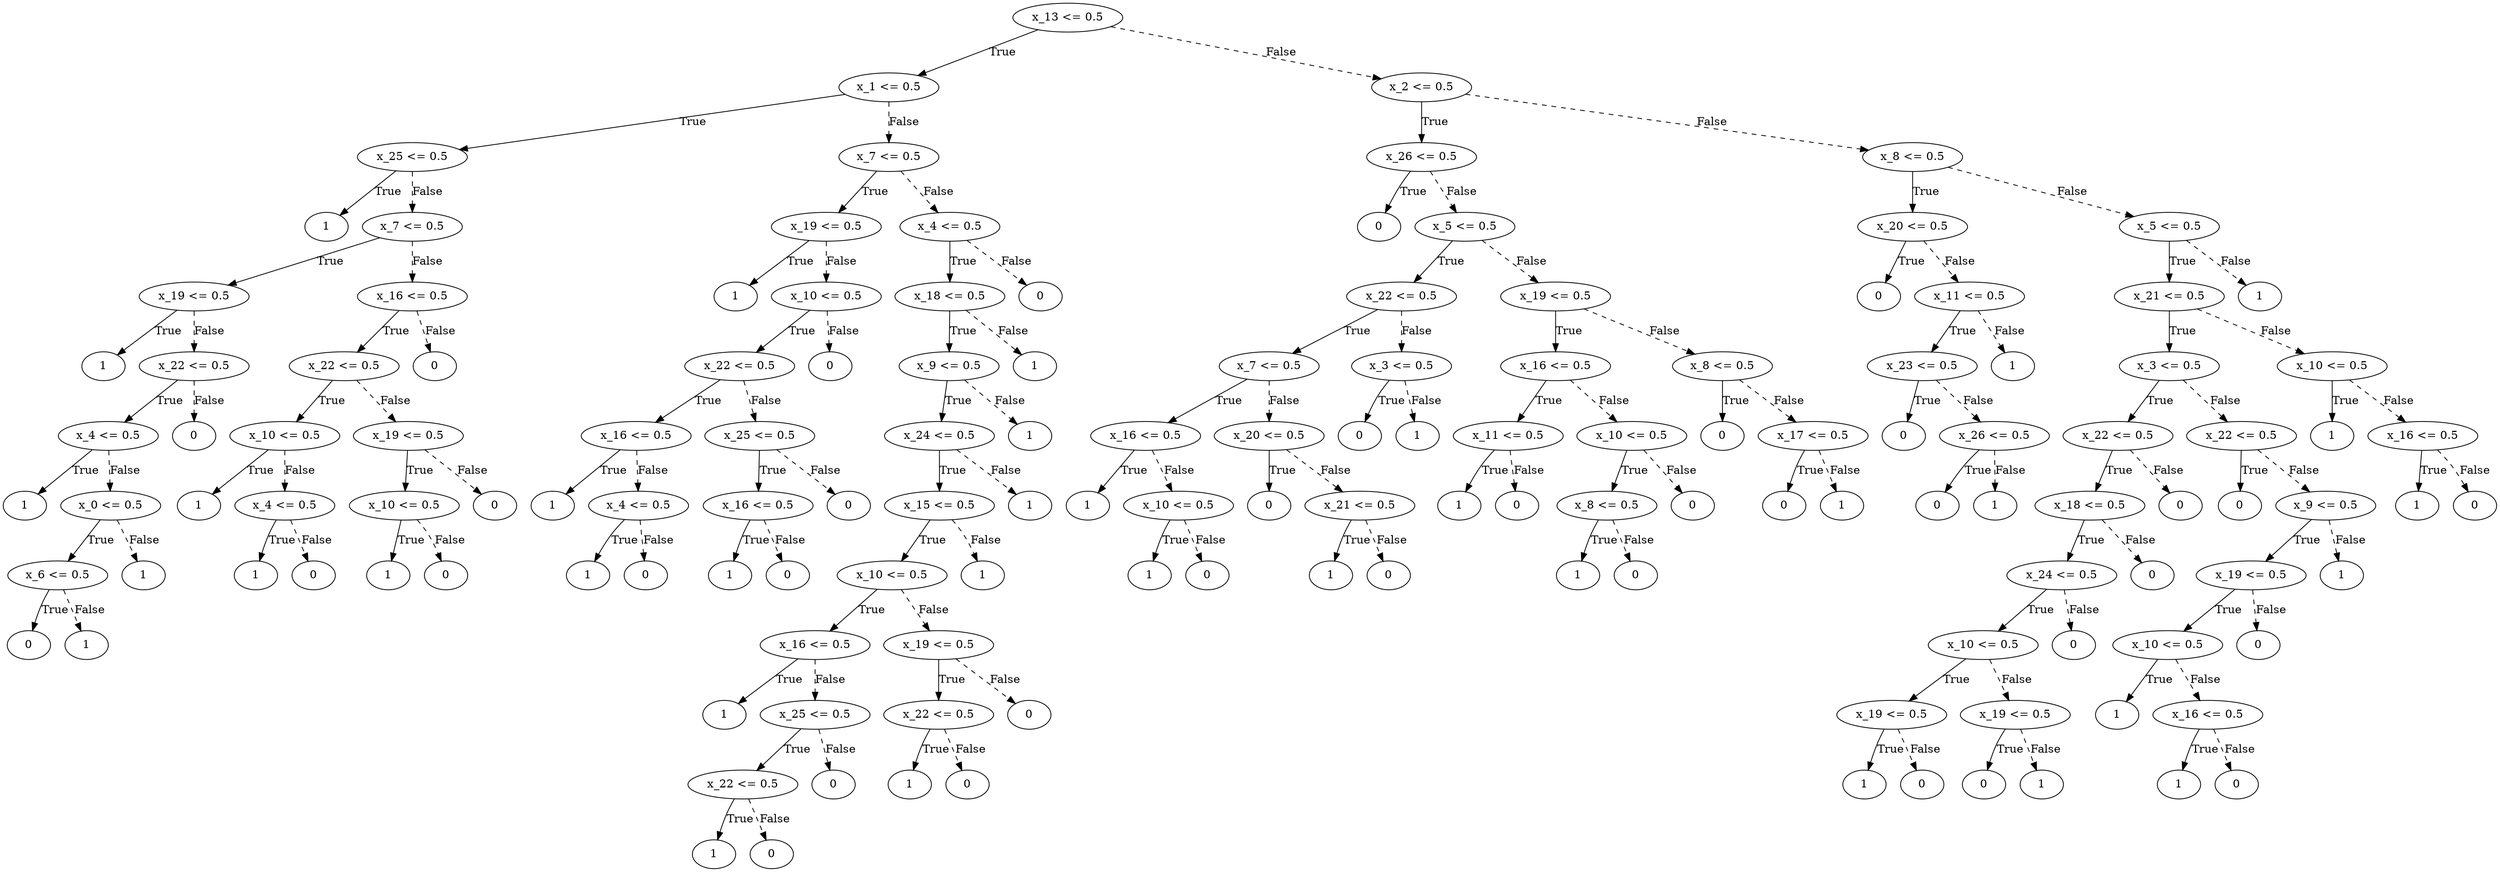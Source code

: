digraph {
0 [label="x_13 <= 0.5"];
1 [label="x_1 <= 0.5"];
2 [label="x_25 <= 0.5"];
3 [label="1"];
2 -> 3 [label="True"];
4 [label="x_7 <= 0.5"];
5 [label="x_19 <= 0.5"];
6 [label="1"];
5 -> 6 [label="True"];
7 [label="x_22 <= 0.5"];
8 [label="x_4 <= 0.5"];
9 [label="1"];
8 -> 9 [label="True"];
10 [label="x_0 <= 0.5"];
11 [label="x_6 <= 0.5"];
12 [label="0"];
11 -> 12 [label="True"];
13 [label="1"];
11 -> 13 [style="dashed", label="False"];
10 -> 11 [label="True"];
14 [label="1"];
10 -> 14 [style="dashed", label="False"];
8 -> 10 [style="dashed", label="False"];
7 -> 8 [label="True"];
15 [label="0"];
7 -> 15 [style="dashed", label="False"];
5 -> 7 [style="dashed", label="False"];
4 -> 5 [label="True"];
16 [label="x_16 <= 0.5"];
17 [label="x_22 <= 0.5"];
18 [label="x_10 <= 0.5"];
19 [label="1"];
18 -> 19 [label="True"];
20 [label="x_4 <= 0.5"];
21 [label="1"];
20 -> 21 [label="True"];
22 [label="0"];
20 -> 22 [style="dashed", label="False"];
18 -> 20 [style="dashed", label="False"];
17 -> 18 [label="True"];
23 [label="x_19 <= 0.5"];
24 [label="x_10 <= 0.5"];
25 [label="1"];
24 -> 25 [label="True"];
26 [label="0"];
24 -> 26 [style="dashed", label="False"];
23 -> 24 [label="True"];
27 [label="0"];
23 -> 27 [style="dashed", label="False"];
17 -> 23 [style="dashed", label="False"];
16 -> 17 [label="True"];
28 [label="0"];
16 -> 28 [style="dashed", label="False"];
4 -> 16 [style="dashed", label="False"];
2 -> 4 [style="dashed", label="False"];
1 -> 2 [label="True"];
29 [label="x_7 <= 0.5"];
30 [label="x_19 <= 0.5"];
31 [label="1"];
30 -> 31 [label="True"];
32 [label="x_10 <= 0.5"];
33 [label="x_22 <= 0.5"];
34 [label="x_16 <= 0.5"];
35 [label="1"];
34 -> 35 [label="True"];
36 [label="x_4 <= 0.5"];
37 [label="1"];
36 -> 37 [label="True"];
38 [label="0"];
36 -> 38 [style="dashed", label="False"];
34 -> 36 [style="dashed", label="False"];
33 -> 34 [label="True"];
39 [label="x_25 <= 0.5"];
40 [label="x_16 <= 0.5"];
41 [label="1"];
40 -> 41 [label="True"];
42 [label="0"];
40 -> 42 [style="dashed", label="False"];
39 -> 40 [label="True"];
43 [label="0"];
39 -> 43 [style="dashed", label="False"];
33 -> 39 [style="dashed", label="False"];
32 -> 33 [label="True"];
44 [label="0"];
32 -> 44 [style="dashed", label="False"];
30 -> 32 [style="dashed", label="False"];
29 -> 30 [label="True"];
45 [label="x_4 <= 0.5"];
46 [label="x_18 <= 0.5"];
47 [label="x_9 <= 0.5"];
48 [label="x_24 <= 0.5"];
49 [label="x_15 <= 0.5"];
50 [label="x_10 <= 0.5"];
51 [label="x_16 <= 0.5"];
52 [label="1"];
51 -> 52 [label="True"];
53 [label="x_25 <= 0.5"];
54 [label="x_22 <= 0.5"];
55 [label="1"];
54 -> 55 [label="True"];
56 [label="0"];
54 -> 56 [style="dashed", label="False"];
53 -> 54 [label="True"];
57 [label="0"];
53 -> 57 [style="dashed", label="False"];
51 -> 53 [style="dashed", label="False"];
50 -> 51 [label="True"];
58 [label="x_19 <= 0.5"];
59 [label="x_22 <= 0.5"];
60 [label="1"];
59 -> 60 [label="True"];
61 [label="0"];
59 -> 61 [style="dashed", label="False"];
58 -> 59 [label="True"];
62 [label="0"];
58 -> 62 [style="dashed", label="False"];
50 -> 58 [style="dashed", label="False"];
49 -> 50 [label="True"];
63 [label="1"];
49 -> 63 [style="dashed", label="False"];
48 -> 49 [label="True"];
64 [label="1"];
48 -> 64 [style="dashed", label="False"];
47 -> 48 [label="True"];
65 [label="1"];
47 -> 65 [style="dashed", label="False"];
46 -> 47 [label="True"];
66 [label="1"];
46 -> 66 [style="dashed", label="False"];
45 -> 46 [label="True"];
67 [label="0"];
45 -> 67 [style="dashed", label="False"];
29 -> 45 [style="dashed", label="False"];
1 -> 29 [style="dashed", label="False"];
0 -> 1 [label="True"];
68 [label="x_2 <= 0.5"];
69 [label="x_26 <= 0.5"];
70 [label="0"];
69 -> 70 [label="True"];
71 [label="x_5 <= 0.5"];
72 [label="x_22 <= 0.5"];
73 [label="x_7 <= 0.5"];
74 [label="x_16 <= 0.5"];
75 [label="1"];
74 -> 75 [label="True"];
76 [label="x_10 <= 0.5"];
77 [label="1"];
76 -> 77 [label="True"];
78 [label="0"];
76 -> 78 [style="dashed", label="False"];
74 -> 76 [style="dashed", label="False"];
73 -> 74 [label="True"];
79 [label="x_20 <= 0.5"];
80 [label="0"];
79 -> 80 [label="True"];
81 [label="x_21 <= 0.5"];
82 [label="1"];
81 -> 82 [label="True"];
83 [label="0"];
81 -> 83 [style="dashed", label="False"];
79 -> 81 [style="dashed", label="False"];
73 -> 79 [style="dashed", label="False"];
72 -> 73 [label="True"];
84 [label="x_3 <= 0.5"];
85 [label="0"];
84 -> 85 [label="True"];
86 [label="1"];
84 -> 86 [style="dashed", label="False"];
72 -> 84 [style="dashed", label="False"];
71 -> 72 [label="True"];
87 [label="x_19 <= 0.5"];
88 [label="x_16 <= 0.5"];
89 [label="x_11 <= 0.5"];
90 [label="1"];
89 -> 90 [label="True"];
91 [label="0"];
89 -> 91 [style="dashed", label="False"];
88 -> 89 [label="True"];
92 [label="x_10 <= 0.5"];
93 [label="x_8 <= 0.5"];
94 [label="1"];
93 -> 94 [label="True"];
95 [label="0"];
93 -> 95 [style="dashed", label="False"];
92 -> 93 [label="True"];
96 [label="0"];
92 -> 96 [style="dashed", label="False"];
88 -> 92 [style="dashed", label="False"];
87 -> 88 [label="True"];
97 [label="x_8 <= 0.5"];
98 [label="0"];
97 -> 98 [label="True"];
99 [label="x_17 <= 0.5"];
100 [label="0"];
99 -> 100 [label="True"];
101 [label="1"];
99 -> 101 [style="dashed", label="False"];
97 -> 99 [style="dashed", label="False"];
87 -> 97 [style="dashed", label="False"];
71 -> 87 [style="dashed", label="False"];
69 -> 71 [style="dashed", label="False"];
68 -> 69 [label="True"];
102 [label="x_8 <= 0.5"];
103 [label="x_20 <= 0.5"];
104 [label="0"];
103 -> 104 [label="True"];
105 [label="x_11 <= 0.5"];
106 [label="x_23 <= 0.5"];
107 [label="0"];
106 -> 107 [label="True"];
108 [label="x_26 <= 0.5"];
109 [label="0"];
108 -> 109 [label="True"];
110 [label="1"];
108 -> 110 [style="dashed", label="False"];
106 -> 108 [style="dashed", label="False"];
105 -> 106 [label="True"];
111 [label="1"];
105 -> 111 [style="dashed", label="False"];
103 -> 105 [style="dashed", label="False"];
102 -> 103 [label="True"];
112 [label="x_5 <= 0.5"];
113 [label="x_21 <= 0.5"];
114 [label="x_3 <= 0.5"];
115 [label="x_22 <= 0.5"];
116 [label="x_18 <= 0.5"];
117 [label="x_24 <= 0.5"];
118 [label="x_10 <= 0.5"];
119 [label="x_19 <= 0.5"];
120 [label="1"];
119 -> 120 [label="True"];
121 [label="0"];
119 -> 121 [style="dashed", label="False"];
118 -> 119 [label="True"];
122 [label="x_19 <= 0.5"];
123 [label="0"];
122 -> 123 [label="True"];
124 [label="1"];
122 -> 124 [style="dashed", label="False"];
118 -> 122 [style="dashed", label="False"];
117 -> 118 [label="True"];
125 [label="0"];
117 -> 125 [style="dashed", label="False"];
116 -> 117 [label="True"];
126 [label="0"];
116 -> 126 [style="dashed", label="False"];
115 -> 116 [label="True"];
127 [label="0"];
115 -> 127 [style="dashed", label="False"];
114 -> 115 [label="True"];
128 [label="x_22 <= 0.5"];
129 [label="0"];
128 -> 129 [label="True"];
130 [label="x_9 <= 0.5"];
131 [label="x_19 <= 0.5"];
132 [label="x_10 <= 0.5"];
133 [label="1"];
132 -> 133 [label="True"];
134 [label="x_16 <= 0.5"];
135 [label="1"];
134 -> 135 [label="True"];
136 [label="0"];
134 -> 136 [style="dashed", label="False"];
132 -> 134 [style="dashed", label="False"];
131 -> 132 [label="True"];
137 [label="0"];
131 -> 137 [style="dashed", label="False"];
130 -> 131 [label="True"];
138 [label="1"];
130 -> 138 [style="dashed", label="False"];
128 -> 130 [style="dashed", label="False"];
114 -> 128 [style="dashed", label="False"];
113 -> 114 [label="True"];
139 [label="x_10 <= 0.5"];
140 [label="1"];
139 -> 140 [label="True"];
141 [label="x_16 <= 0.5"];
142 [label="1"];
141 -> 142 [label="True"];
143 [label="0"];
141 -> 143 [style="dashed", label="False"];
139 -> 141 [style="dashed", label="False"];
113 -> 139 [style="dashed", label="False"];
112 -> 113 [label="True"];
144 [label="1"];
112 -> 144 [style="dashed", label="False"];
102 -> 112 [style="dashed", label="False"];
68 -> 102 [style="dashed", label="False"];
0 -> 68 [style="dashed", label="False"];

}